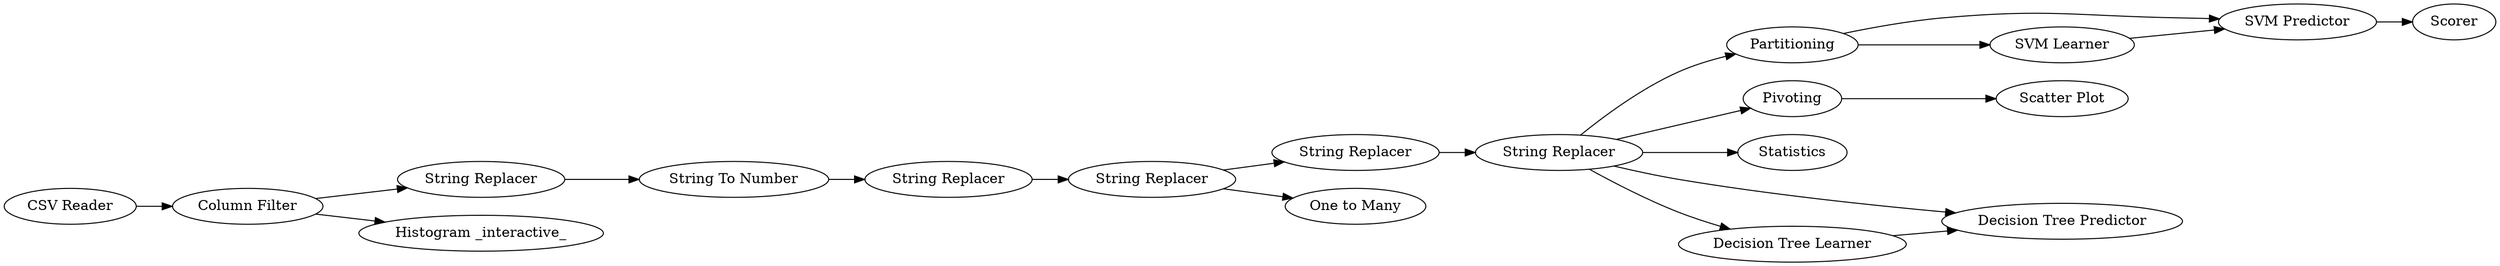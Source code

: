 digraph {
	"7921645342138874189_20" [label="SVM Predictor"]
	"7921645342138874189_16" [label="Scatter Plot"]
	"7921645342138874189_21" [label=Partitioning]
	"7921645342138874189_10" [label="String Replacer"]
	"7921645342138874189_8" [label="String Replacer"]
	"7921645342138874189_2" [label="CSV Reader"]
	"7921645342138874189_5" [label="Histogram _interactive_"]
	"7921645342138874189_13" [label="String Replacer"]
	"7921645342138874189_15" [label=Pivoting]
	"7921645342138874189_19" [label="SVM Learner"]
	"7921645342138874189_23" [label=Statistics]
	"7921645342138874189_18" [label="Decision Tree Predictor"]
	"7921645342138874189_7" [label="String To Number"]
	"7921645342138874189_14" [label="String Replacer"]
	"7921645342138874189_3" [label="Column Filter"]
	"7921645342138874189_17" [label="Decision Tree Learner"]
	"7921645342138874189_22" [label=Scorer]
	"7921645342138874189_12" [label="One to Many"]
	"7921645342138874189_9" [label="String Replacer"]
	"7921645342138874189_3" -> "7921645342138874189_8"
	"7921645342138874189_14" -> "7921645342138874189_17"
	"7921645342138874189_14" -> "7921645342138874189_21"
	"7921645342138874189_10" -> "7921645342138874189_12"
	"7921645342138874189_3" -> "7921645342138874189_5"
	"7921645342138874189_20" -> "7921645342138874189_22"
	"7921645342138874189_8" -> "7921645342138874189_7"
	"7921645342138874189_17" -> "7921645342138874189_18"
	"7921645342138874189_10" -> "7921645342138874189_13"
	"7921645342138874189_13" -> "7921645342138874189_14"
	"7921645342138874189_15" -> "7921645342138874189_16"
	"7921645342138874189_14" -> "7921645342138874189_18"
	"7921645342138874189_2" -> "7921645342138874189_3"
	"7921645342138874189_21" -> "7921645342138874189_19"
	"7921645342138874189_9" -> "7921645342138874189_10"
	"7921645342138874189_14" -> "7921645342138874189_15"
	"7921645342138874189_19" -> "7921645342138874189_20"
	"7921645342138874189_21" -> "7921645342138874189_20"
	"7921645342138874189_14" -> "7921645342138874189_23"
	"7921645342138874189_7" -> "7921645342138874189_9"
	rankdir=LR
}
